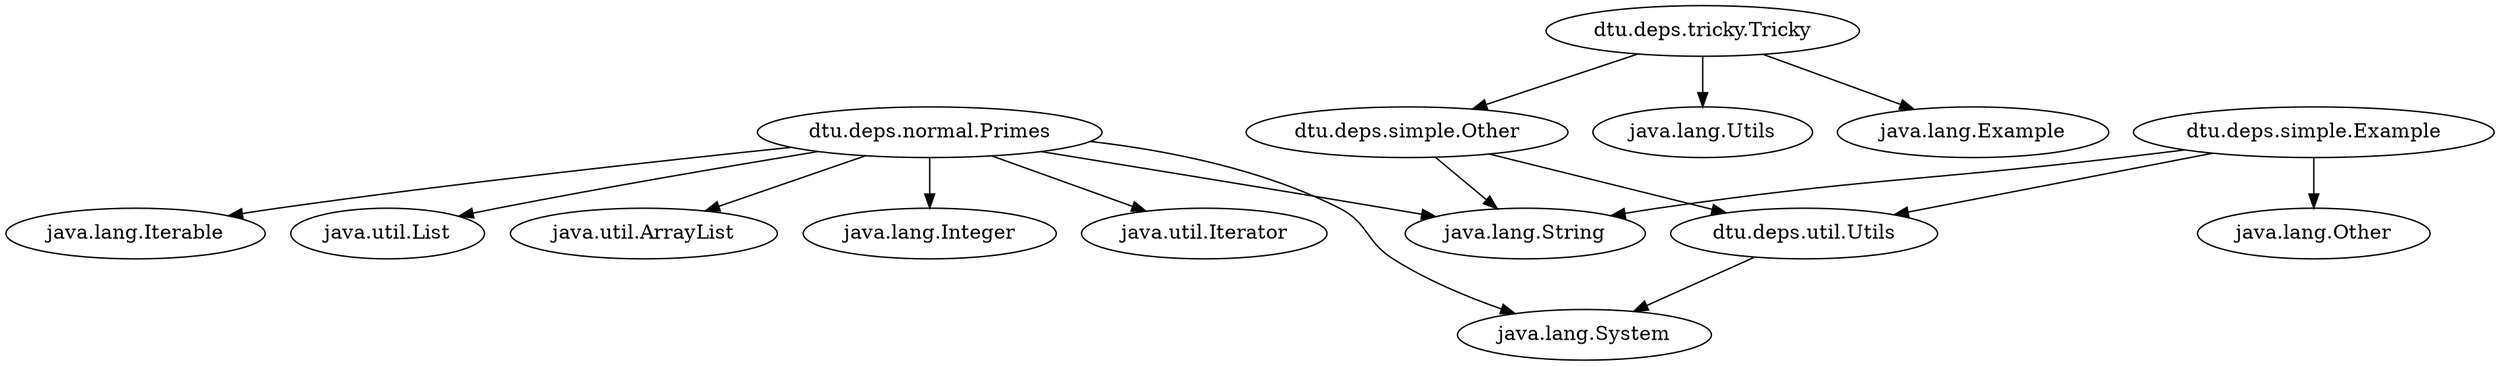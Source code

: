 // Dependencies
digraph {
	"dtu.deps.normal.Primes" -> "java.util.ArrayList"
	"dtu.deps.normal.Primes" -> "java.lang.Integer"
	"dtu.deps.normal.Primes" -> "java.lang.System"
	"dtu.deps.normal.Primes" -> "java.util.Iterator"
	"dtu.deps.normal.Primes" -> "java.lang.Iterable"
	"dtu.deps.normal.Primes" -> "java.lang.String"
	"dtu.deps.normal.Primes" -> "java.util.List"
	"dtu.deps.simple.Example" -> "dtu.deps.util.Utils"
	"dtu.deps.simple.Example" -> "java.lang.Other"
	"dtu.deps.simple.Example" -> "java.lang.String"
	"dtu.deps.simple.Other" -> "dtu.deps.util.Utils"
	"dtu.deps.simple.Other" -> "java.lang.String"
	"dtu.deps.tricky.Tricky" -> "java.lang.Utils"
	"dtu.deps.tricky.Tricky" -> "dtu.deps.simple.Other"
	"dtu.deps.tricky.Tricky" -> "java.lang.Example"
	"dtu.deps.util.Utils" -> "java.lang.System"
}
